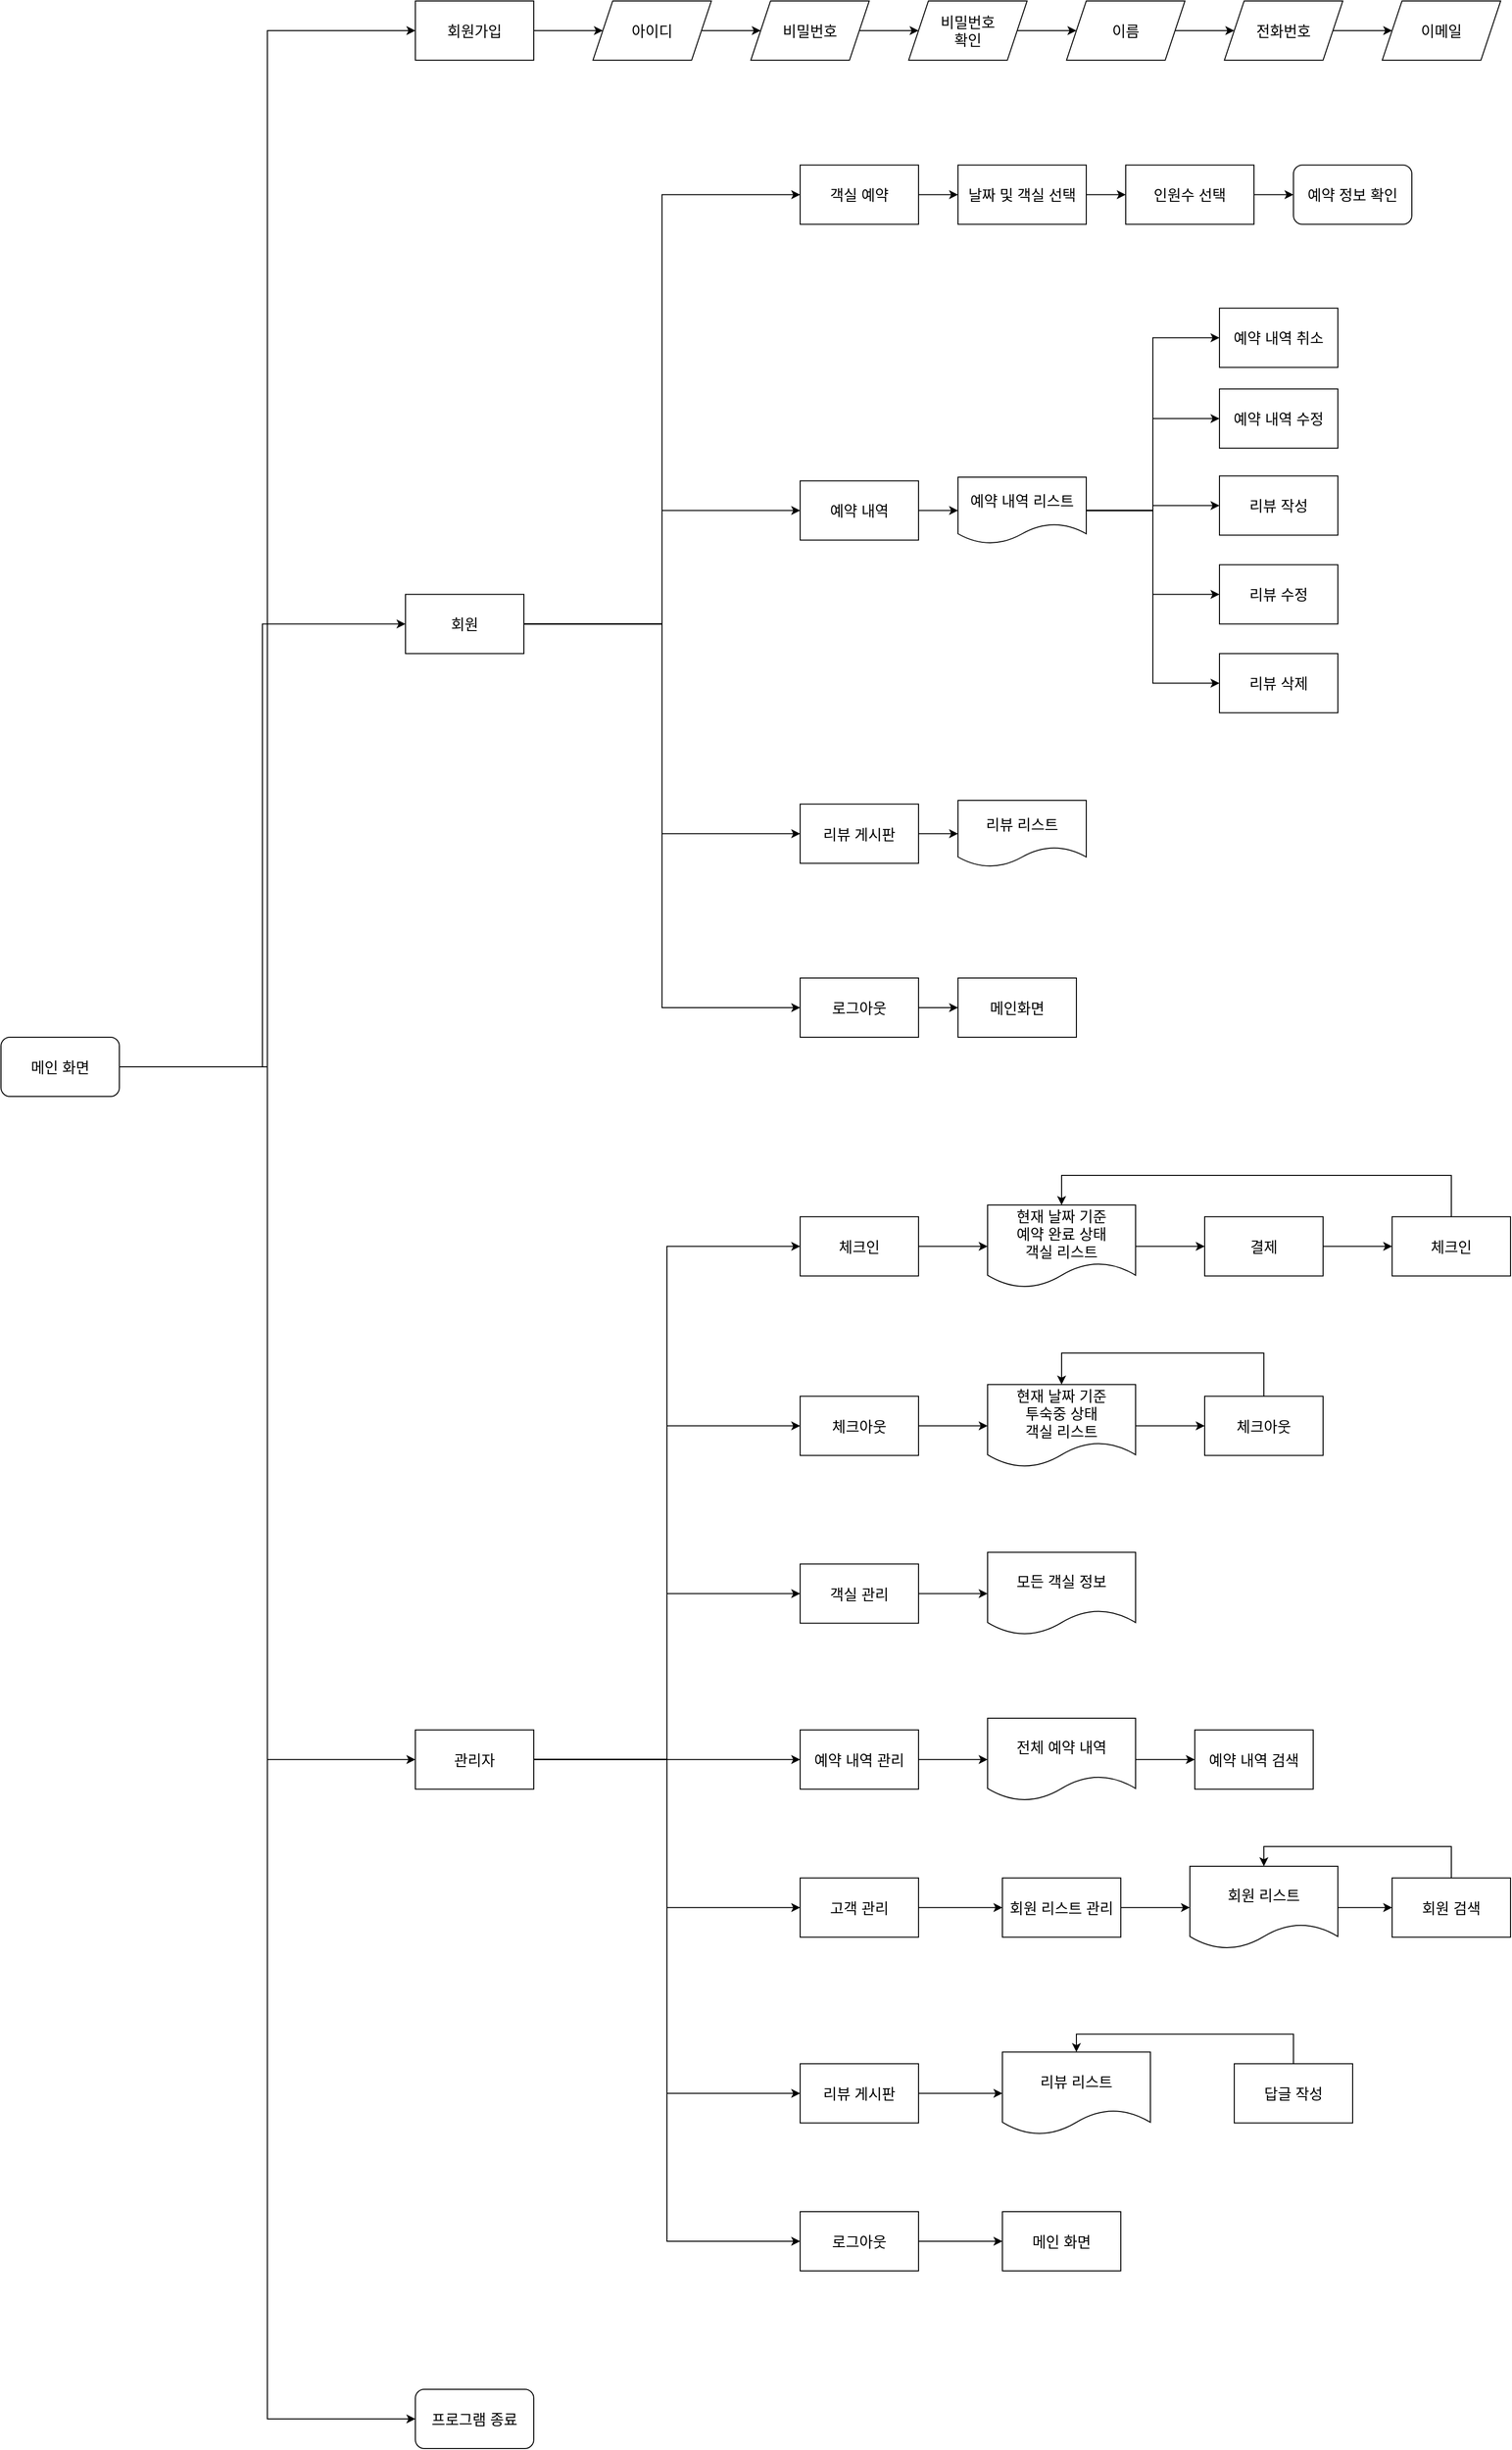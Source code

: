 <mxfile version="18.0.2" type="device"><diagram id="8FPJw2v6QyYT4r7td4Zi" name="Page-1"><mxGraphModel dx="3134" dy="1216" grid="1" gridSize="10" guides="1" tooltips="1" connect="1" arrows="1" fold="1" page="1" pageScale="1" pageWidth="827" pageHeight="1169" math="0" shadow="0"><root><mxCell id="0"/><mxCell id="1" parent="0"/><mxCell id="w6zvs8Pa1dg2BNNyLl1--120" style="edgeStyle=orthogonalEdgeStyle;rounded=0;orthogonalLoop=1;jettySize=auto;html=1;exitX=1;exitY=0.5;exitDx=0;exitDy=0;entryX=0;entryY=0.5;entryDx=0;entryDy=0;fontSize=15;startArrow=none;startFill=0;endArrow=classic;endFill=1;" parent="1" source="w6zvs8Pa1dg2BNNyLl1--67" target="w6zvs8Pa1dg2BNNyLl1--77" edge="1"><mxGeometry relative="1" as="geometry"/></mxCell><mxCell id="w6zvs8Pa1dg2BNNyLl1--121" style="edgeStyle=orthogonalEdgeStyle;rounded=0;orthogonalLoop=1;jettySize=auto;html=1;exitX=1;exitY=0.5;exitDx=0;exitDy=0;entryX=0;entryY=0.5;entryDx=0;entryDy=0;fontSize=15;startArrow=none;startFill=0;endArrow=classic;endFill=1;" parent="1" source="w6zvs8Pa1dg2BNNyLl1--67" target="w6zvs8Pa1dg2BNNyLl1--78" edge="1"><mxGeometry relative="1" as="geometry"/></mxCell><mxCell id="w6zvs8Pa1dg2BNNyLl1--122" style="edgeStyle=orthogonalEdgeStyle;rounded=0;orthogonalLoop=1;jettySize=auto;html=1;exitX=1;exitY=0.5;exitDx=0;exitDy=0;entryX=0;entryY=0.5;entryDx=0;entryDy=0;fontSize=15;startArrow=none;startFill=0;endArrow=classic;endFill=1;" parent="1" source="w6zvs8Pa1dg2BNNyLl1--67" target="w6zvs8Pa1dg2BNNyLl1--79" edge="1"><mxGeometry relative="1" as="geometry"/></mxCell><mxCell id="OhPzP_s_gIHOkaMZ5rAs-6" style="edgeStyle=orthogonalEdgeStyle;rounded=0;orthogonalLoop=1;jettySize=auto;html=1;exitX=1;exitY=0.5;exitDx=0;exitDy=0;entryX=0;entryY=0.5;entryDx=0;entryDy=0;" edge="1" parent="1" source="w6zvs8Pa1dg2BNNyLl1--67" target="OhPzP_s_gIHOkaMZ5rAs-2"><mxGeometry relative="1" as="geometry"/></mxCell><mxCell id="w6zvs8Pa1dg2BNNyLl1--67" value="회원" style="rounded=0;whiteSpace=wrap;html=1;fontSize=15;" parent="1" vertex="1"><mxGeometry x="-200" y="951.25" width="120" height="60" as="geometry"/></mxCell><mxCell id="w6zvs8Pa1dg2BNNyLl1--123" style="edgeStyle=orthogonalEdgeStyle;rounded=0;orthogonalLoop=1;jettySize=auto;html=1;exitX=1;exitY=0.5;exitDx=0;exitDy=0;entryX=0;entryY=0.5;entryDx=0;entryDy=0;fontSize=15;startArrow=none;startFill=0;endArrow=classic;endFill=1;" parent="1" source="w6zvs8Pa1dg2BNNyLl1--68" target="w6zvs8Pa1dg2BNNyLl1--106" edge="1"><mxGeometry relative="1" as="geometry"/></mxCell><mxCell id="w6zvs8Pa1dg2BNNyLl1--124" style="edgeStyle=orthogonalEdgeStyle;rounded=0;orthogonalLoop=1;jettySize=auto;html=1;exitX=1;exitY=0.5;exitDx=0;exitDy=0;entryX=0;entryY=0.5;entryDx=0;entryDy=0;fontSize=15;startArrow=none;startFill=0;endArrow=classic;endFill=1;" parent="1" source="w6zvs8Pa1dg2BNNyLl1--68" target="w6zvs8Pa1dg2BNNyLl1--108" edge="1"><mxGeometry relative="1" as="geometry"/></mxCell><mxCell id="w6zvs8Pa1dg2BNNyLl1--125" style="edgeStyle=orthogonalEdgeStyle;rounded=0;orthogonalLoop=1;jettySize=auto;html=1;exitX=1;exitY=0.5;exitDx=0;exitDy=0;entryX=0;entryY=0.5;entryDx=0;entryDy=0;fontSize=15;startArrow=none;startFill=0;endArrow=classic;endFill=1;" parent="1" source="w6zvs8Pa1dg2BNNyLl1--68" target="w6zvs8Pa1dg2BNNyLl1--110" edge="1"><mxGeometry relative="1" as="geometry"/></mxCell><mxCell id="w6zvs8Pa1dg2BNNyLl1--126" style="edgeStyle=orthogonalEdgeStyle;rounded=0;orthogonalLoop=1;jettySize=auto;html=1;exitX=1;exitY=0.5;exitDx=0;exitDy=0;entryX=0;entryY=0.5;entryDx=0;entryDy=0;fontSize=15;startArrow=none;startFill=0;endArrow=classic;endFill=1;" parent="1" source="w6zvs8Pa1dg2BNNyLl1--68" target="w6zvs8Pa1dg2BNNyLl1--111" edge="1"><mxGeometry relative="1" as="geometry"/></mxCell><mxCell id="w6zvs8Pa1dg2BNNyLl1--128" style="edgeStyle=orthogonalEdgeStyle;rounded=0;orthogonalLoop=1;jettySize=auto;html=1;exitX=1;exitY=0.5;exitDx=0;exitDy=0;entryX=0;entryY=0.5;entryDx=0;entryDy=0;fontSize=15;startArrow=none;startFill=0;endArrow=classic;endFill=1;" parent="1" source="w6zvs8Pa1dg2BNNyLl1--68" target="w6zvs8Pa1dg2BNNyLl1--112" edge="1"><mxGeometry relative="1" as="geometry"/></mxCell><mxCell id="w6zvs8Pa1dg2BNNyLl1--137" style="edgeStyle=orthogonalEdgeStyle;rounded=0;orthogonalLoop=1;jettySize=auto;html=1;exitX=1;exitY=0.5;exitDx=0;exitDy=0;entryX=0;entryY=0.5;entryDx=0;entryDy=0;fontSize=15;startArrow=none;startFill=0;endArrow=classic;endFill=1;" parent="1" source="w6zvs8Pa1dg2BNNyLl1--68" target="w6zvs8Pa1dg2BNNyLl1--132" edge="1"><mxGeometry relative="1" as="geometry"/></mxCell><mxCell id="w6zvs8Pa1dg2BNNyLl1--138" style="edgeStyle=orthogonalEdgeStyle;rounded=0;orthogonalLoop=1;jettySize=auto;html=1;exitX=1;exitY=0.5;exitDx=0;exitDy=0;entryX=0;entryY=0.5;entryDx=0;entryDy=0;fontSize=15;startArrow=none;startFill=0;endArrow=classic;endFill=1;" parent="1" source="w6zvs8Pa1dg2BNNyLl1--68" target="w6zvs8Pa1dg2BNNyLl1--133" edge="1"><mxGeometry relative="1" as="geometry"/></mxCell><mxCell id="w6zvs8Pa1dg2BNNyLl1--68" value="관리자" style="rounded=0;whiteSpace=wrap;html=1;fontSize=15;" parent="1" vertex="1"><mxGeometry x="-190" y="2101.87" width="120" height="60" as="geometry"/></mxCell><mxCell id="w6zvs8Pa1dg2BNNyLl1--87" style="edgeStyle=orthogonalEdgeStyle;rounded=0;orthogonalLoop=1;jettySize=auto;html=1;exitX=1;exitY=0.5;exitDx=0;exitDy=0;entryX=0;entryY=0.5;entryDx=0;entryDy=0;fontSize=10;startArrow=none;startFill=0;endArrow=classic;endFill=1;" parent="1" source="w6zvs8Pa1dg2BNNyLl1--77" target="w6zvs8Pa1dg2BNNyLl1--86" edge="1"><mxGeometry relative="1" as="geometry"/></mxCell><mxCell id="w6zvs8Pa1dg2BNNyLl1--77" value="객실 예약" style="rounded=0;whiteSpace=wrap;html=1;fontSize=15;" parent="1" vertex="1"><mxGeometry x="200" y="516.25" width="120" height="60" as="geometry"/></mxCell><mxCell id="w6zvs8Pa1dg2BNNyLl1--93" style="edgeStyle=orthogonalEdgeStyle;rounded=0;orthogonalLoop=1;jettySize=auto;html=1;exitX=1;exitY=0.5;exitDx=0;exitDy=0;entryX=0;entryY=0.5;entryDx=0;entryDy=0;fontSize=15;startArrow=none;startFill=0;endArrow=classic;endFill=1;" parent="1" source="w6zvs8Pa1dg2BNNyLl1--78" target="w6zvs8Pa1dg2BNNyLl1--92" edge="1"><mxGeometry relative="1" as="geometry"/></mxCell><mxCell id="w6zvs8Pa1dg2BNNyLl1--78" value="예약 내역" style="rounded=0;whiteSpace=wrap;html=1;fontSize=15;" parent="1" vertex="1"><mxGeometry x="200" y="836.25" width="120" height="60" as="geometry"/></mxCell><mxCell id="w6zvs8Pa1dg2BNNyLl1--105" style="edgeStyle=orthogonalEdgeStyle;rounded=0;orthogonalLoop=1;jettySize=auto;html=1;exitX=1;exitY=0.5;exitDx=0;exitDy=0;entryX=0;entryY=0.5;entryDx=0;entryDy=0;fontSize=15;startArrow=none;startFill=0;endArrow=classic;endFill=1;" parent="1" source="w6zvs8Pa1dg2BNNyLl1--79" edge="1"><mxGeometry relative="1" as="geometry"><mxPoint x="360" y="1370" as="targetPoint"/></mxGeometry></mxCell><mxCell id="w6zvs8Pa1dg2BNNyLl1--79" value="로그아웃" style="rounded=0;whiteSpace=wrap;html=1;fontSize=15;" parent="1" vertex="1"><mxGeometry x="200" y="1340" width="120" height="60" as="geometry"/></mxCell><mxCell id="w6zvs8Pa1dg2BNNyLl1--89" style="edgeStyle=orthogonalEdgeStyle;rounded=0;orthogonalLoop=1;jettySize=auto;html=1;exitX=1;exitY=0.5;exitDx=0;exitDy=0;entryX=0;entryY=0.5;entryDx=0;entryDy=0;fontSize=10;startArrow=none;startFill=0;endArrow=classic;endFill=1;" parent="1" source="w6zvs8Pa1dg2BNNyLl1--86" target="w6zvs8Pa1dg2BNNyLl1--88" edge="1"><mxGeometry relative="1" as="geometry"/></mxCell><mxCell id="w6zvs8Pa1dg2BNNyLl1--86" value="날짜 및 객실 선택" style="rounded=0;whiteSpace=wrap;html=1;fontSize=15;" parent="1" vertex="1"><mxGeometry x="360" y="516.25" width="130" height="60" as="geometry"/></mxCell><mxCell id="w6zvs8Pa1dg2BNNyLl1--91" style="edgeStyle=orthogonalEdgeStyle;rounded=0;orthogonalLoop=1;jettySize=auto;html=1;exitX=1;exitY=0.5;exitDx=0;exitDy=0;entryX=0;entryY=0.5;entryDx=0;entryDy=0;fontSize=10;startArrow=none;startFill=0;endArrow=classic;endFill=1;" parent="1" source="w6zvs8Pa1dg2BNNyLl1--88" target="w6zvs8Pa1dg2BNNyLl1--90" edge="1"><mxGeometry relative="1" as="geometry"/></mxCell><mxCell id="w6zvs8Pa1dg2BNNyLl1--88" value="인원수 선택" style="rounded=0;whiteSpace=wrap;html=1;fontSize=15;" parent="1" vertex="1"><mxGeometry x="530" y="516.25" width="130" height="60" as="geometry"/></mxCell><mxCell id="w6zvs8Pa1dg2BNNyLl1--90" value="예약 정보 확인" style="rounded=1;whiteSpace=wrap;html=1;fontSize=15;" parent="1" vertex="1"><mxGeometry x="700" y="516.25" width="120" height="60" as="geometry"/></mxCell><mxCell id="OhPzP_s_gIHOkaMZ5rAs-10" style="edgeStyle=orthogonalEdgeStyle;rounded=0;orthogonalLoop=1;jettySize=auto;html=1;exitX=1;exitY=0.5;exitDx=0;exitDy=0;entryX=0;entryY=0.5;entryDx=0;entryDy=0;" edge="1" parent="1" source="w6zvs8Pa1dg2BNNyLl1--92" target="OhPzP_s_gIHOkaMZ5rAs-9"><mxGeometry relative="1" as="geometry"/></mxCell><mxCell id="OhPzP_s_gIHOkaMZ5rAs-12" style="edgeStyle=orthogonalEdgeStyle;rounded=0;orthogonalLoop=1;jettySize=auto;html=1;exitX=1;exitY=0.5;exitDx=0;exitDy=0;entryX=0;entryY=0.5;entryDx=0;entryDy=0;" edge="1" parent="1" source="w6zvs8Pa1dg2BNNyLl1--92" target="OhPzP_s_gIHOkaMZ5rAs-11"><mxGeometry relative="1" as="geometry"/></mxCell><mxCell id="OhPzP_s_gIHOkaMZ5rAs-29" style="edgeStyle=orthogonalEdgeStyle;rounded=0;orthogonalLoop=1;jettySize=auto;html=1;exitX=1;exitY=0.5;exitDx=0;exitDy=0;entryX=0;entryY=0.5;entryDx=0;entryDy=0;" edge="1" parent="1" source="w6zvs8Pa1dg2BNNyLl1--92" target="OhPzP_s_gIHOkaMZ5rAs-26"><mxGeometry relative="1" as="geometry"/></mxCell><mxCell id="OhPzP_s_gIHOkaMZ5rAs-30" style="edgeStyle=orthogonalEdgeStyle;rounded=0;orthogonalLoop=1;jettySize=auto;html=1;exitX=1;exitY=0.5;exitDx=0;exitDy=0;entryX=0;entryY=0.5;entryDx=0;entryDy=0;" edge="1" parent="1" source="w6zvs8Pa1dg2BNNyLl1--92" target="OhPzP_s_gIHOkaMZ5rAs-27"><mxGeometry relative="1" as="geometry"/></mxCell><mxCell id="OhPzP_s_gIHOkaMZ5rAs-31" style="edgeStyle=orthogonalEdgeStyle;rounded=0;orthogonalLoop=1;jettySize=auto;html=1;exitX=1;exitY=0.5;exitDx=0;exitDy=0;entryX=0;entryY=0.5;entryDx=0;entryDy=0;" edge="1" parent="1" source="w6zvs8Pa1dg2BNNyLl1--92" target="OhPzP_s_gIHOkaMZ5rAs-28"><mxGeometry relative="1" as="geometry"/></mxCell><mxCell id="w6zvs8Pa1dg2BNNyLl1--92" value="&lt;font style=&quot;font-size: 15px;&quot;&gt;예약 내역 리스트&lt;br&gt;&lt;/font&gt;" style="shape=document;whiteSpace=wrap;html=1;boundedLbl=1;fontSize=10;" parent="1" vertex="1"><mxGeometry x="360" y="832.5" width="130" height="67.5" as="geometry"/></mxCell><mxCell id="w6zvs8Pa1dg2BNNyLl1--102" value="프로그램 종료" style="rounded=1;whiteSpace=wrap;html=1;fontSize=15;" parent="1" vertex="1"><mxGeometry x="-190" y="2770" width="120" height="60" as="geometry"/></mxCell><mxCell id="w6zvs8Pa1dg2BNNyLl1--142" style="edgeStyle=orthogonalEdgeStyle;rounded=0;orthogonalLoop=1;jettySize=auto;html=1;exitX=1;exitY=0.5;exitDx=0;exitDy=0;entryX=0;entryY=0.5;entryDx=0;entryDy=0;fontSize=15;startArrow=none;startFill=0;endArrow=classic;endFill=1;" parent="1" source="w6zvs8Pa1dg2BNNyLl1--106" target="w6zvs8Pa1dg2BNNyLl1--141" edge="1"><mxGeometry relative="1" as="geometry"/></mxCell><mxCell id="w6zvs8Pa1dg2BNNyLl1--106" value="체크인" style="rounded=0;whiteSpace=wrap;html=1;fontSize=15;" parent="1" vertex="1"><mxGeometry x="200" y="1581.87" width="120" height="60" as="geometry"/></mxCell><mxCell id="w6zvs8Pa1dg2BNNyLl1--148" style="edgeStyle=orthogonalEdgeStyle;rounded=0;orthogonalLoop=1;jettySize=auto;html=1;exitX=1;exitY=0.5;exitDx=0;exitDy=0;entryX=0;entryY=0.5;entryDx=0;entryDy=0;fontSize=15;startArrow=none;startFill=0;endArrow=classic;endFill=1;" parent="1" source="w6zvs8Pa1dg2BNNyLl1--108" target="w6zvs8Pa1dg2BNNyLl1--146" edge="1"><mxGeometry relative="1" as="geometry"/></mxCell><mxCell id="w6zvs8Pa1dg2BNNyLl1--108" value="체크아웃" style="rounded=0;whiteSpace=wrap;html=1;fontSize=15;" parent="1" vertex="1"><mxGeometry x="200" y="1763.75" width="120" height="60" as="geometry"/></mxCell><mxCell id="w6zvs8Pa1dg2BNNyLl1--150" style="edgeStyle=orthogonalEdgeStyle;rounded=0;orthogonalLoop=1;jettySize=auto;html=1;exitX=1;exitY=0.5;exitDx=0;exitDy=0;fontSize=15;startArrow=none;startFill=0;endArrow=classic;endFill=1;" parent="1" source="w6zvs8Pa1dg2BNNyLl1--110" target="w6zvs8Pa1dg2BNNyLl1--149" edge="1"><mxGeometry relative="1" as="geometry"/></mxCell><mxCell id="w6zvs8Pa1dg2BNNyLl1--110" value="객실 관리" style="rounded=0;whiteSpace=wrap;html=1;fontSize=15;" parent="1" vertex="1"><mxGeometry x="200" y="1933.75" width="120" height="60" as="geometry"/></mxCell><mxCell id="w6zvs8Pa1dg2BNNyLl1--164" style="edgeStyle=orthogonalEdgeStyle;rounded=0;orthogonalLoop=1;jettySize=auto;html=1;exitX=1;exitY=0.5;exitDx=0;exitDy=0;entryX=0;entryY=0.5;entryDx=0;entryDy=0;fontSize=15;startArrow=none;startFill=0;endArrow=classic;endFill=1;" parent="1" source="w6zvs8Pa1dg2BNNyLl1--111" target="w6zvs8Pa1dg2BNNyLl1--163" edge="1"><mxGeometry relative="1" as="geometry"/></mxCell><mxCell id="w6zvs8Pa1dg2BNNyLl1--111" value="예약 내역 관리" style="rounded=0;whiteSpace=wrap;html=1;fontSize=15;" parent="1" vertex="1"><mxGeometry x="200" y="2101.87" width="120" height="60" as="geometry"/></mxCell><mxCell id="w6zvs8Pa1dg2BNNyLl1--169" style="edgeStyle=orthogonalEdgeStyle;rounded=0;orthogonalLoop=1;jettySize=auto;html=1;exitX=1;exitY=0.5;exitDx=0;exitDy=0;entryX=0;entryY=0.5;entryDx=0;entryDy=0;fontSize=15;startArrow=none;startFill=0;endArrow=classic;endFill=1;" parent="1" source="w6zvs8Pa1dg2BNNyLl1--112" target="w6zvs8Pa1dg2BNNyLl1--167" edge="1"><mxGeometry relative="1" as="geometry"/></mxCell><mxCell id="w6zvs8Pa1dg2BNNyLl1--112" value="고객 관리" style="rounded=0;whiteSpace=wrap;html=1;fontSize=15;" parent="1" vertex="1"><mxGeometry x="200" y="2251.87" width="120" height="60" as="geometry"/></mxCell><mxCell id="w6zvs8Pa1dg2BNNyLl1--117" style="edgeStyle=orthogonalEdgeStyle;rounded=0;orthogonalLoop=1;jettySize=auto;html=1;exitX=1;exitY=0.5;exitDx=0;exitDy=0;entryX=0;entryY=0.5;entryDx=0;entryDy=0;fontSize=15;startArrow=none;startFill=0;endArrow=classic;endFill=1;" parent="1" source="w6zvs8Pa1dg2BNNyLl1--115" target="w6zvs8Pa1dg2BNNyLl1--116" edge="1"><mxGeometry relative="1" as="geometry"/></mxCell><mxCell id="w6zvs8Pa1dg2BNNyLl1--118" style="edgeStyle=orthogonalEdgeStyle;rounded=0;orthogonalLoop=1;jettySize=auto;html=1;exitX=1;exitY=0.5;exitDx=0;exitDy=0;entryX=0;entryY=0.5;entryDx=0;entryDy=0;fontSize=15;startArrow=none;startFill=0;endArrow=classic;endFill=1;" parent="1" source="w6zvs8Pa1dg2BNNyLl1--115" target="w6zvs8Pa1dg2BNNyLl1--67" edge="1"><mxGeometry relative="1" as="geometry"/></mxCell><mxCell id="w6zvs8Pa1dg2BNNyLl1--119" style="edgeStyle=orthogonalEdgeStyle;rounded=0;orthogonalLoop=1;jettySize=auto;html=1;exitX=1;exitY=0.5;exitDx=0;exitDy=0;entryX=0;entryY=0.5;entryDx=0;entryDy=0;fontSize=15;startArrow=none;startFill=0;endArrow=classic;endFill=1;" parent="1" source="w6zvs8Pa1dg2BNNyLl1--115" target="w6zvs8Pa1dg2BNNyLl1--68" edge="1"><mxGeometry relative="1" as="geometry"/></mxCell><mxCell id="w6zvs8Pa1dg2BNNyLl1--139" style="edgeStyle=orthogonalEdgeStyle;rounded=0;orthogonalLoop=1;jettySize=auto;html=1;exitX=1;exitY=0.5;exitDx=0;exitDy=0;entryX=0;entryY=0.5;entryDx=0;entryDy=0;fontSize=15;startArrow=none;startFill=0;endArrow=classic;endFill=1;" parent="1" source="w6zvs8Pa1dg2BNNyLl1--115" target="w6zvs8Pa1dg2BNNyLl1--102" edge="1"><mxGeometry relative="1" as="geometry"/></mxCell><mxCell id="w6zvs8Pa1dg2BNNyLl1--115" value="메인 화면" style="rounded=1;whiteSpace=wrap;html=1;fontSize=15;" parent="1" vertex="1"><mxGeometry x="-610" y="1400" width="120" height="60" as="geometry"/></mxCell><mxCell id="w6zvs8Pa1dg2BNNyLl1--278" style="edgeStyle=orthogonalEdgeStyle;rounded=0;orthogonalLoop=1;jettySize=auto;html=1;exitX=1;exitY=0.5;exitDx=0;exitDy=0;entryX=0;entryY=0.5;entryDx=0;entryDy=0;fontSize=15;startArrow=none;startFill=0;endArrow=classic;endFill=1;" parent="1" source="w6zvs8Pa1dg2BNNyLl1--116" target="w6zvs8Pa1dg2BNNyLl1--271" edge="1"><mxGeometry relative="1" as="geometry"/></mxCell><mxCell id="w6zvs8Pa1dg2BNNyLl1--116" value="회원가입" style="rounded=0;whiteSpace=wrap;html=1;fontSize=15;" parent="1" vertex="1"><mxGeometry x="-190" y="350" width="120" height="60" as="geometry"/></mxCell><mxCell id="w6zvs8Pa1dg2BNNyLl1--258" style="edgeStyle=orthogonalEdgeStyle;rounded=0;orthogonalLoop=1;jettySize=auto;html=1;exitX=1;exitY=0.5;exitDx=0;exitDy=0;entryX=0;entryY=0.5;entryDx=0;entryDy=0;fontSize=15;startArrow=none;startFill=0;endArrow=classic;endFill=1;" parent="1" source="w6zvs8Pa1dg2BNNyLl1--132" target="w6zvs8Pa1dg2BNNyLl1--256" edge="1"><mxGeometry relative="1" as="geometry"/></mxCell><mxCell id="w6zvs8Pa1dg2BNNyLl1--132" value="리뷰 게시판" style="rounded=0;whiteSpace=wrap;html=1;fontSize=15;" parent="1" vertex="1"><mxGeometry x="200" y="2440.14" width="120" height="60" as="geometry"/></mxCell><mxCell id="w6zvs8Pa1dg2BNNyLl1--262" style="edgeStyle=orthogonalEdgeStyle;rounded=0;orthogonalLoop=1;jettySize=auto;html=1;exitX=1;exitY=0.5;exitDx=0;exitDy=0;fontSize=15;startArrow=none;startFill=0;endArrow=classic;endFill=1;entryX=0;entryY=0.5;entryDx=0;entryDy=0;" parent="1" source="w6zvs8Pa1dg2BNNyLl1--133" target="w6zvs8Pa1dg2BNNyLl1--263" edge="1"><mxGeometry relative="1" as="geometry"><mxPoint x="400" y="2620" as="targetPoint"/></mxGeometry></mxCell><mxCell id="w6zvs8Pa1dg2BNNyLl1--133" value="로그아웃" style="rounded=0;whiteSpace=wrap;html=1;fontSize=15;" parent="1" vertex="1"><mxGeometry x="200" y="2590" width="120" height="60" as="geometry"/></mxCell><mxCell id="OhPzP_s_gIHOkaMZ5rAs-21" style="edgeStyle=orthogonalEdgeStyle;rounded=0;orthogonalLoop=1;jettySize=auto;html=1;exitX=1;exitY=0.5;exitDx=0;exitDy=0;entryX=0;entryY=0.5;entryDx=0;entryDy=0;" edge="1" parent="1" source="w6zvs8Pa1dg2BNNyLl1--141" target="OhPzP_s_gIHOkaMZ5rAs-19"><mxGeometry relative="1" as="geometry"/></mxCell><mxCell id="w6zvs8Pa1dg2BNNyLl1--141" value="&lt;font style=&quot;font-size: 15px;&quot;&gt;현재 날짜 기준 &lt;br&gt;예약 완료 상태&lt;br&gt;객실 리스트&lt;br&gt;&lt;/font&gt;" style="shape=document;whiteSpace=wrap;html=1;boundedLbl=1;fontSize=10;" parent="1" vertex="1"><mxGeometry x="390" y="1570" width="150" height="83.75" as="geometry"/></mxCell><mxCell id="w6zvs8Pa1dg2BNNyLl1--145" style="edgeStyle=orthogonalEdgeStyle;rounded=0;orthogonalLoop=1;jettySize=auto;html=1;exitX=1;exitY=0.5;exitDx=0;exitDy=0;entryX=0;entryY=0.5;entryDx=0;entryDy=0;fontSize=15;startArrow=none;startFill=0;endArrow=classic;endFill=1;" parent="1" source="w6zvs8Pa1dg2BNNyLl1--146" target="w6zvs8Pa1dg2BNNyLl1--147" edge="1"><mxGeometry relative="1" as="geometry"/></mxCell><mxCell id="w6zvs8Pa1dg2BNNyLl1--146" value="&lt;font style=&quot;font-size: 15px;&quot;&gt;현재 날짜 기준 &lt;br&gt;투숙중 상태 &lt;br&gt;객실 리스트&lt;br&gt;&lt;/font&gt;" style="shape=document;whiteSpace=wrap;html=1;boundedLbl=1;fontSize=10;" parent="1" vertex="1"><mxGeometry x="390" y="1751.87" width="150" height="83.75" as="geometry"/></mxCell><mxCell id="OhPzP_s_gIHOkaMZ5rAs-24" style="edgeStyle=orthogonalEdgeStyle;rounded=0;orthogonalLoop=1;jettySize=auto;html=1;exitX=0.5;exitY=0;exitDx=0;exitDy=0;entryX=0.5;entryY=0;entryDx=0;entryDy=0;" edge="1" parent="1" source="w6zvs8Pa1dg2BNNyLl1--147" target="w6zvs8Pa1dg2BNNyLl1--146"><mxGeometry relative="1" as="geometry"><Array as="points"><mxPoint x="670" y="1720"/><mxPoint x="465" y="1720"/></Array></mxGeometry></mxCell><mxCell id="w6zvs8Pa1dg2BNNyLl1--147" value="체크아웃" style="rounded=0;whiteSpace=wrap;html=1;fontSize=15;" parent="1" vertex="1"><mxGeometry x="610" y="1763.75" width="120" height="60" as="geometry"/></mxCell><mxCell id="w6zvs8Pa1dg2BNNyLl1--149" value="&lt;font style=&quot;font-size: 15px;&quot;&gt;모든 객실 정보&lt;br&gt;&lt;/font&gt;" style="shape=document;whiteSpace=wrap;html=1;boundedLbl=1;fontSize=10;" parent="1" vertex="1"><mxGeometry x="390" y="1921.87" width="150" height="83.75" as="geometry"/></mxCell><mxCell id="w6zvs8Pa1dg2BNNyLl1--162" value="예약 내역 검색" style="rounded=0;whiteSpace=wrap;html=1;fontSize=15;" parent="1" vertex="1"><mxGeometry x="600" y="2101.88" width="120" height="60" as="geometry"/></mxCell><mxCell id="w6zvs8Pa1dg2BNNyLl1--165" style="edgeStyle=orthogonalEdgeStyle;rounded=0;orthogonalLoop=1;jettySize=auto;html=1;exitX=1;exitY=0.5;exitDx=0;exitDy=0;entryX=0;entryY=0.5;entryDx=0;entryDy=0;fontSize=15;startArrow=none;startFill=0;endArrow=classic;endFill=1;" parent="1" source="w6zvs8Pa1dg2BNNyLl1--163" target="w6zvs8Pa1dg2BNNyLl1--162" edge="1"><mxGeometry relative="1" as="geometry"/></mxCell><mxCell id="w6zvs8Pa1dg2BNNyLl1--163" value="&lt;font style=&quot;font-size: 15px;&quot;&gt;전체 예약 내역&lt;br&gt;&lt;/font&gt;" style="shape=document;whiteSpace=wrap;html=1;boundedLbl=1;fontSize=10;" parent="1" vertex="1"><mxGeometry x="390" y="2090.0" width="150" height="83.75" as="geometry"/></mxCell><mxCell id="w6zvs8Pa1dg2BNNyLl1--172" style="edgeStyle=orthogonalEdgeStyle;rounded=0;orthogonalLoop=1;jettySize=auto;html=1;exitX=1;exitY=0.5;exitDx=0;exitDy=0;entryX=0;entryY=0.5;entryDx=0;entryDy=0;fontSize=15;startArrow=none;startFill=0;endArrow=classic;endFill=1;" parent="1" source="w6zvs8Pa1dg2BNNyLl1--167" target="w6zvs8Pa1dg2BNNyLl1--171" edge="1"><mxGeometry relative="1" as="geometry"/></mxCell><mxCell id="w6zvs8Pa1dg2BNNyLl1--167" value="회원 리스트 관리" style="rounded=0;whiteSpace=wrap;html=1;fontSize=15;" parent="1" vertex="1"><mxGeometry x="405" y="2251.87" width="120" height="60" as="geometry"/></mxCell><mxCell id="w6zvs8Pa1dg2BNNyLl1--179" style="edgeStyle=orthogonalEdgeStyle;rounded=0;orthogonalLoop=1;jettySize=auto;html=1;exitX=1;exitY=0.5;exitDx=0;exitDy=0;entryX=0;entryY=0.5;entryDx=0;entryDy=0;fontSize=15;startArrow=none;startFill=0;endArrow=classic;endFill=1;" parent="1" source="w6zvs8Pa1dg2BNNyLl1--171" target="w6zvs8Pa1dg2BNNyLl1--176" edge="1"><mxGeometry relative="1" as="geometry"/></mxCell><mxCell id="w6zvs8Pa1dg2BNNyLl1--171" value="&lt;font style=&quot;font-size: 15px;&quot;&gt;회원 리스트&lt;br&gt;&lt;/font&gt;" style="shape=document;whiteSpace=wrap;html=1;boundedLbl=1;fontSize=10;" parent="1" vertex="1"><mxGeometry x="595" y="2239.99" width="150" height="83.75" as="geometry"/></mxCell><mxCell id="OhPzP_s_gIHOkaMZ5rAs-8" style="edgeStyle=orthogonalEdgeStyle;rounded=0;orthogonalLoop=1;jettySize=auto;html=1;exitX=0.5;exitY=0;exitDx=0;exitDy=0;entryX=0.5;entryY=0;entryDx=0;entryDy=0;" edge="1" parent="1" source="w6zvs8Pa1dg2BNNyLl1--176" target="w6zvs8Pa1dg2BNNyLl1--171"><mxGeometry relative="1" as="geometry"><Array as="points"><mxPoint x="860" y="2220"/><mxPoint x="670" y="2220"/></Array></mxGeometry></mxCell><mxCell id="w6zvs8Pa1dg2BNNyLl1--176" value="회원 검색" style="rounded=0;whiteSpace=wrap;html=1;fontSize=15;" parent="1" vertex="1"><mxGeometry x="800" y="2251.87" width="120" height="60" as="geometry"/></mxCell><mxCell id="w6zvs8Pa1dg2BNNyLl1--228" style="edgeStyle=orthogonalEdgeStyle;rounded=0;orthogonalLoop=1;jettySize=auto;html=1;exitX=1;exitY=0.5;exitDx=0;exitDy=0;entryX=0.5;entryY=0;entryDx=0;entryDy=0;fontSize=15;startArrow=none;startFill=0;endArrow=classic;endFill=1;" parent="1" source="w6zvs8Pa1dg2BNNyLl1--203" edge="1"><mxGeometry relative="1" as="geometry"><mxPoint x="675" y="1801.87" as="targetPoint"/></mxGeometry></mxCell><mxCell id="w6zvs8Pa1dg2BNNyLl1--256" value="&lt;font style=&quot;font-size: 15px;&quot;&gt;리뷰 리스트&lt;br&gt;&lt;/font&gt;" style="shape=document;whiteSpace=wrap;html=1;boundedLbl=1;fontSize=10;" parent="1" vertex="1"><mxGeometry x="405" y="2428.26" width="150" height="83.75" as="geometry"/></mxCell><mxCell id="w6zvs8Pa1dg2BNNyLl1--260" style="edgeStyle=orthogonalEdgeStyle;rounded=0;orthogonalLoop=1;jettySize=auto;html=1;exitX=0.5;exitY=0;exitDx=0;exitDy=0;entryX=0.5;entryY=0;entryDx=0;entryDy=0;fontSize=15;startArrow=none;startFill=0;endArrow=classic;endFill=1;" parent="1" source="w6zvs8Pa1dg2BNNyLl1--259" target="w6zvs8Pa1dg2BNNyLl1--256" edge="1"><mxGeometry relative="1" as="geometry"><Array as="points"><mxPoint x="700" y="2410.14"/><mxPoint x="480" y="2410.14"/></Array></mxGeometry></mxCell><mxCell id="w6zvs8Pa1dg2BNNyLl1--259" value="답글 작성" style="rounded=0;whiteSpace=wrap;html=1;fontSize=15;" parent="1" vertex="1"><mxGeometry x="640" y="2440.14" width="120" height="60" as="geometry"/></mxCell><mxCell id="w6zvs8Pa1dg2BNNyLl1--263" value="메인 화면" style="rounded=0;whiteSpace=wrap;html=1;fontSize=15;" parent="1" vertex="1"><mxGeometry x="405" y="2590" width="120" height="60" as="geometry"/></mxCell><mxCell id="w6zvs8Pa1dg2BNNyLl1--266" value="메인화면" style="rounded=0;whiteSpace=wrap;html=1;fontSize=15;" parent="1" vertex="1"><mxGeometry x="360" y="1340" width="120" height="60" as="geometry"/></mxCell><mxCell id="w6zvs8Pa1dg2BNNyLl1--279" style="edgeStyle=orthogonalEdgeStyle;rounded=0;orthogonalLoop=1;jettySize=auto;html=1;exitX=1;exitY=0.5;exitDx=0;exitDy=0;entryX=0;entryY=0.5;entryDx=0;entryDy=0;fontSize=15;startArrow=none;startFill=0;endArrow=classic;endFill=1;" parent="1" source="w6zvs8Pa1dg2BNNyLl1--271" target="w6zvs8Pa1dg2BNNyLl1--272" edge="1"><mxGeometry relative="1" as="geometry"/></mxCell><mxCell id="w6zvs8Pa1dg2BNNyLl1--271" value="아이디" style="shape=parallelogram;perimeter=parallelogramPerimeter;whiteSpace=wrap;html=1;fixedSize=1;fontSize=15;" parent="1" vertex="1"><mxGeometry x="-10" y="350" width="120" height="60" as="geometry"/></mxCell><mxCell id="w6zvs8Pa1dg2BNNyLl1--280" style="edgeStyle=orthogonalEdgeStyle;rounded=0;orthogonalLoop=1;jettySize=auto;html=1;exitX=1;exitY=0.5;exitDx=0;exitDy=0;fontSize=15;startArrow=none;startFill=0;endArrow=classic;endFill=1;" parent="1" source="w6zvs8Pa1dg2BNNyLl1--272" target="w6zvs8Pa1dg2BNNyLl1--273" edge="1"><mxGeometry relative="1" as="geometry"/></mxCell><mxCell id="w6zvs8Pa1dg2BNNyLl1--272" value="비밀번호" style="shape=parallelogram;perimeter=parallelogramPerimeter;whiteSpace=wrap;html=1;fixedSize=1;fontSize=15;" parent="1" vertex="1"><mxGeometry x="150" y="350" width="120" height="60" as="geometry"/></mxCell><mxCell id="w6zvs8Pa1dg2BNNyLl1--281" style="edgeStyle=orthogonalEdgeStyle;rounded=0;orthogonalLoop=1;jettySize=auto;html=1;exitX=1;exitY=0.5;exitDx=0;exitDy=0;entryX=0;entryY=0.5;entryDx=0;entryDy=0;fontSize=15;startArrow=none;startFill=0;endArrow=classic;endFill=1;" parent="1" source="w6zvs8Pa1dg2BNNyLl1--273" target="w6zvs8Pa1dg2BNNyLl1--274" edge="1"><mxGeometry relative="1" as="geometry"/></mxCell><mxCell id="w6zvs8Pa1dg2BNNyLl1--273" value="비밀번호&lt;br&gt;확인" style="shape=parallelogram;perimeter=parallelogramPerimeter;whiteSpace=wrap;html=1;fixedSize=1;fontSize=15;" parent="1" vertex="1"><mxGeometry x="310" y="350" width="120" height="60" as="geometry"/></mxCell><mxCell id="w6zvs8Pa1dg2BNNyLl1--282" style="edgeStyle=orthogonalEdgeStyle;rounded=0;orthogonalLoop=1;jettySize=auto;html=1;exitX=1;exitY=0.5;exitDx=0;exitDy=0;entryX=0;entryY=0.5;entryDx=0;entryDy=0;fontSize=15;startArrow=none;startFill=0;endArrow=classic;endFill=1;" parent="1" source="w6zvs8Pa1dg2BNNyLl1--274" target="w6zvs8Pa1dg2BNNyLl1--275" edge="1"><mxGeometry relative="1" as="geometry"/></mxCell><mxCell id="w6zvs8Pa1dg2BNNyLl1--274" value="이름" style="shape=parallelogram;perimeter=parallelogramPerimeter;whiteSpace=wrap;html=1;fixedSize=1;fontSize=15;" parent="1" vertex="1"><mxGeometry x="470" y="350" width="120" height="60" as="geometry"/></mxCell><mxCell id="w6zvs8Pa1dg2BNNyLl1--283" style="edgeStyle=orthogonalEdgeStyle;rounded=0;orthogonalLoop=1;jettySize=auto;html=1;exitX=1;exitY=0.5;exitDx=0;exitDy=0;entryX=0;entryY=0.5;entryDx=0;entryDy=0;fontSize=15;startArrow=none;startFill=0;endArrow=classic;endFill=1;" parent="1" source="w6zvs8Pa1dg2BNNyLl1--275" target="w6zvs8Pa1dg2BNNyLl1--276" edge="1"><mxGeometry relative="1" as="geometry"/></mxCell><mxCell id="w6zvs8Pa1dg2BNNyLl1--275" value="전화번호" style="shape=parallelogram;perimeter=parallelogramPerimeter;whiteSpace=wrap;html=1;fixedSize=1;fontSize=15;" parent="1" vertex="1"><mxGeometry x="630" y="350" width="120" height="60" as="geometry"/></mxCell><mxCell id="w6zvs8Pa1dg2BNNyLl1--276" value="이메일" style="shape=parallelogram;perimeter=parallelogramPerimeter;whiteSpace=wrap;html=1;fixedSize=1;fontSize=15;" parent="1" vertex="1"><mxGeometry x="790" y="350" width="120" height="60" as="geometry"/></mxCell><mxCell id="OhPzP_s_gIHOkaMZ5rAs-1" style="edgeStyle=orthogonalEdgeStyle;rounded=0;orthogonalLoop=1;jettySize=auto;html=1;exitX=1;exitY=0.5;exitDx=0;exitDy=0;entryX=0;entryY=0.5;entryDx=0;entryDy=0;fontSize=15;startArrow=none;startFill=0;endArrow=classic;endFill=1;" edge="1" parent="1" source="OhPzP_s_gIHOkaMZ5rAs-2" target="OhPzP_s_gIHOkaMZ5rAs-4"><mxGeometry relative="1" as="geometry"/></mxCell><mxCell id="OhPzP_s_gIHOkaMZ5rAs-2" value="리뷰 게시판" style="rounded=0;whiteSpace=wrap;html=1;fontSize=15;" vertex="1" parent="1"><mxGeometry x="200" y="1163.75" width="120" height="60" as="geometry"/></mxCell><mxCell id="OhPzP_s_gIHOkaMZ5rAs-4" value="&lt;font style=&quot;font-size: 15px;&quot;&gt;리뷰 리스트&lt;br&gt;&lt;/font&gt;" style="shape=document;whiteSpace=wrap;html=1;boundedLbl=1;fontSize=10;" vertex="1" parent="1"><mxGeometry x="360" y="1160" width="130" height="67.5" as="geometry"/></mxCell><mxCell id="OhPzP_s_gIHOkaMZ5rAs-9" value="예약 내역 취소" style="rounded=0;whiteSpace=wrap;html=1;fontSize=15;" vertex="1" parent="1"><mxGeometry x="625" y="661.25" width="120" height="60" as="geometry"/></mxCell><mxCell id="OhPzP_s_gIHOkaMZ5rAs-11" value="예약 내역 수정" style="rounded=0;whiteSpace=wrap;html=1;fontSize=15;" vertex="1" parent="1"><mxGeometry x="625" y="743.13" width="120" height="60" as="geometry"/></mxCell><mxCell id="OhPzP_s_gIHOkaMZ5rAs-22" style="edgeStyle=orthogonalEdgeStyle;rounded=0;orthogonalLoop=1;jettySize=auto;html=1;exitX=1;exitY=0.5;exitDx=0;exitDy=0;entryX=0;entryY=0.5;entryDx=0;entryDy=0;" edge="1" parent="1" source="OhPzP_s_gIHOkaMZ5rAs-19" target="OhPzP_s_gIHOkaMZ5rAs-20"><mxGeometry relative="1" as="geometry"/></mxCell><mxCell id="OhPzP_s_gIHOkaMZ5rAs-19" value="결제" style="rounded=0;whiteSpace=wrap;html=1;fontSize=15;" vertex="1" parent="1"><mxGeometry x="610" y="1581.87" width="120" height="60" as="geometry"/></mxCell><mxCell id="OhPzP_s_gIHOkaMZ5rAs-23" style="edgeStyle=orthogonalEdgeStyle;rounded=0;orthogonalLoop=1;jettySize=auto;html=1;exitX=0.5;exitY=0;exitDx=0;exitDy=0;entryX=0.5;entryY=0;entryDx=0;entryDy=0;" edge="1" parent="1" source="OhPzP_s_gIHOkaMZ5rAs-20" target="w6zvs8Pa1dg2BNNyLl1--141"><mxGeometry relative="1" as="geometry"><Array as="points"><mxPoint x="860" y="1540"/><mxPoint x="465" y="1540"/></Array></mxGeometry></mxCell><mxCell id="OhPzP_s_gIHOkaMZ5rAs-20" value="체크인" style="rounded=0;whiteSpace=wrap;html=1;fontSize=15;" vertex="1" parent="1"><mxGeometry x="800" y="1581.87" width="120" height="60" as="geometry"/></mxCell><mxCell id="OhPzP_s_gIHOkaMZ5rAs-26" value="리뷰 작성" style="rounded=0;whiteSpace=wrap;html=1;fontSize=15;" vertex="1" parent="1"><mxGeometry x="625" y="831.25" width="120" height="60" as="geometry"/></mxCell><mxCell id="OhPzP_s_gIHOkaMZ5rAs-27" value="리뷰 수정" style="rounded=0;whiteSpace=wrap;html=1;fontSize=15;" vertex="1" parent="1"><mxGeometry x="625" y="921.25" width="120" height="60" as="geometry"/></mxCell><mxCell id="OhPzP_s_gIHOkaMZ5rAs-28" value="리뷰 삭제" style="rounded=0;whiteSpace=wrap;html=1;fontSize=15;" vertex="1" parent="1"><mxGeometry x="625" y="1011.25" width="120" height="60" as="geometry"/></mxCell></root></mxGraphModel></diagram></mxfile>